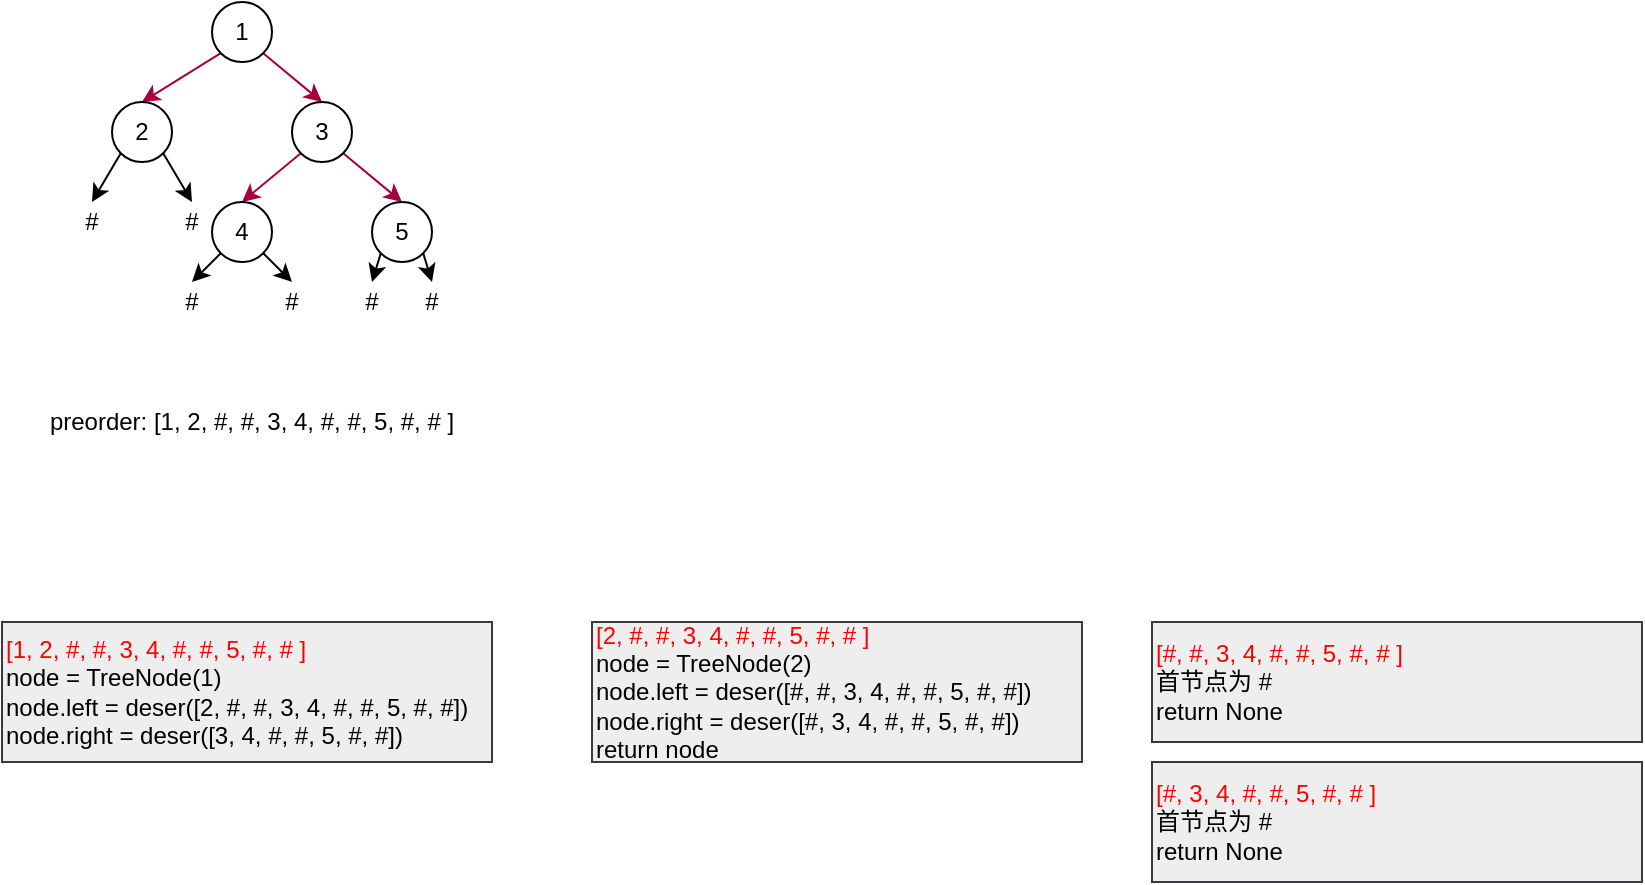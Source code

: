 <mxfile version="14.7.3" type="github">
  <diagram id="bu5lm8wExsLP5NeLCZCM" name="第 1 页">
    <mxGraphModel dx="677" dy="363" grid="1" gridSize="10" guides="1" tooltips="1" connect="1" arrows="1" fold="1" page="1" pageScale="1" pageWidth="2336" pageHeight="1654" math="0" shadow="0">
      <root>
        <mxCell id="0" />
        <mxCell id="1" parent="0" />
        <mxCell id="7SuwNwZ2lyHalRhBw8_W-7" style="rounded=0;orthogonalLoop=1;jettySize=auto;html=1;exitX=0;exitY=1;exitDx=0;exitDy=0;entryX=0.5;entryY=0;entryDx=0;entryDy=0;fillColor=#d80073;strokeColor=#A50040;" edge="1" parent="1" source="7SuwNwZ2lyHalRhBw8_W-2" target="7SuwNwZ2lyHalRhBw8_W-3">
          <mxGeometry relative="1" as="geometry" />
        </mxCell>
        <mxCell id="7SuwNwZ2lyHalRhBw8_W-8" style="rounded=0;orthogonalLoop=1;jettySize=auto;html=1;exitX=1;exitY=1;exitDx=0;exitDy=0;entryX=0.5;entryY=0;entryDx=0;entryDy=0;fillColor=#d80073;strokeColor=#A50040;" edge="1" parent="1" source="7SuwNwZ2lyHalRhBw8_W-2" target="7SuwNwZ2lyHalRhBw8_W-4">
          <mxGeometry relative="1" as="geometry" />
        </mxCell>
        <mxCell id="7SuwNwZ2lyHalRhBw8_W-2" value="1" style="ellipse;whiteSpace=wrap;html=1;aspect=fixed;" vertex="1" parent="1">
          <mxGeometry x="290" y="220" width="30" height="30" as="geometry" />
        </mxCell>
        <mxCell id="7SuwNwZ2lyHalRhBw8_W-14" style="edgeStyle=none;rounded=0;orthogonalLoop=1;jettySize=auto;html=1;exitX=0;exitY=1;exitDx=0;exitDy=0;entryX=0.5;entryY=0;entryDx=0;entryDy=0;" edge="1" parent="1" source="7SuwNwZ2lyHalRhBw8_W-3" target="7SuwNwZ2lyHalRhBw8_W-12">
          <mxGeometry relative="1" as="geometry" />
        </mxCell>
        <mxCell id="7SuwNwZ2lyHalRhBw8_W-16" style="edgeStyle=none;rounded=0;orthogonalLoop=1;jettySize=auto;html=1;exitX=1;exitY=1;exitDx=0;exitDy=0;entryX=0.5;entryY=0;entryDx=0;entryDy=0;" edge="1" parent="1" source="7SuwNwZ2lyHalRhBw8_W-3" target="7SuwNwZ2lyHalRhBw8_W-15">
          <mxGeometry relative="1" as="geometry" />
        </mxCell>
        <mxCell id="7SuwNwZ2lyHalRhBw8_W-3" value="2" style="ellipse;whiteSpace=wrap;html=1;aspect=fixed;" vertex="1" parent="1">
          <mxGeometry x="240" y="270" width="30" height="30" as="geometry" />
        </mxCell>
        <mxCell id="7SuwNwZ2lyHalRhBw8_W-9" style="rounded=0;orthogonalLoop=1;jettySize=auto;html=1;exitX=0;exitY=1;exitDx=0;exitDy=0;entryX=0.5;entryY=0;entryDx=0;entryDy=0;fillColor=#d80073;strokeColor=#A50040;" edge="1" parent="1" source="7SuwNwZ2lyHalRhBw8_W-4" target="7SuwNwZ2lyHalRhBw8_W-5">
          <mxGeometry relative="1" as="geometry" />
        </mxCell>
        <mxCell id="7SuwNwZ2lyHalRhBw8_W-10" style="rounded=0;orthogonalLoop=1;jettySize=auto;html=1;exitX=1;exitY=1;exitDx=0;exitDy=0;entryX=0.5;entryY=0;entryDx=0;entryDy=0;fillColor=#d80073;strokeColor=#A50040;" edge="1" parent="1" source="7SuwNwZ2lyHalRhBw8_W-4" target="7SuwNwZ2lyHalRhBw8_W-6">
          <mxGeometry relative="1" as="geometry" />
        </mxCell>
        <mxCell id="7SuwNwZ2lyHalRhBw8_W-4" value="3" style="ellipse;whiteSpace=wrap;html=1;aspect=fixed;" vertex="1" parent="1">
          <mxGeometry x="330" y="270" width="30" height="30" as="geometry" />
        </mxCell>
        <mxCell id="7SuwNwZ2lyHalRhBw8_W-19" style="edgeStyle=none;rounded=0;orthogonalLoop=1;jettySize=auto;html=1;exitX=0;exitY=1;exitDx=0;exitDy=0;entryX=0.5;entryY=0;entryDx=0;entryDy=0;" edge="1" parent="1" source="7SuwNwZ2lyHalRhBw8_W-5" target="7SuwNwZ2lyHalRhBw8_W-17">
          <mxGeometry relative="1" as="geometry" />
        </mxCell>
        <mxCell id="7SuwNwZ2lyHalRhBw8_W-20" style="edgeStyle=none;rounded=0;orthogonalLoop=1;jettySize=auto;html=1;exitX=1;exitY=1;exitDx=0;exitDy=0;entryX=0.5;entryY=0;entryDx=0;entryDy=0;" edge="1" parent="1" source="7SuwNwZ2lyHalRhBw8_W-5" target="7SuwNwZ2lyHalRhBw8_W-18">
          <mxGeometry relative="1" as="geometry" />
        </mxCell>
        <mxCell id="7SuwNwZ2lyHalRhBw8_W-5" value="4" style="ellipse;whiteSpace=wrap;html=1;aspect=fixed;" vertex="1" parent="1">
          <mxGeometry x="290" y="320" width="30" height="30" as="geometry" />
        </mxCell>
        <mxCell id="7SuwNwZ2lyHalRhBw8_W-23" style="edgeStyle=none;rounded=0;orthogonalLoop=1;jettySize=auto;html=1;exitX=0;exitY=1;exitDx=0;exitDy=0;entryX=0.5;entryY=0;entryDx=0;entryDy=0;" edge="1" parent="1" source="7SuwNwZ2lyHalRhBw8_W-6" target="7SuwNwZ2lyHalRhBw8_W-21">
          <mxGeometry relative="1" as="geometry" />
        </mxCell>
        <mxCell id="7SuwNwZ2lyHalRhBw8_W-24" style="edgeStyle=none;rounded=0;orthogonalLoop=1;jettySize=auto;html=1;exitX=1;exitY=1;exitDx=0;exitDy=0;entryX=0.5;entryY=0;entryDx=0;entryDy=0;" edge="1" parent="1" source="7SuwNwZ2lyHalRhBw8_W-6" target="7SuwNwZ2lyHalRhBw8_W-22">
          <mxGeometry relative="1" as="geometry" />
        </mxCell>
        <mxCell id="7SuwNwZ2lyHalRhBw8_W-6" value="5" style="ellipse;whiteSpace=wrap;html=1;aspect=fixed;" vertex="1" parent="1">
          <mxGeometry x="370" y="320" width="30" height="30" as="geometry" />
        </mxCell>
        <mxCell id="7SuwNwZ2lyHalRhBw8_W-12" value="#" style="text;html=1;strokeColor=none;fillColor=none;align=center;verticalAlign=middle;whiteSpace=wrap;rounded=0;" vertex="1" parent="1">
          <mxGeometry x="220" y="320" width="20" height="20" as="geometry" />
        </mxCell>
        <mxCell id="7SuwNwZ2lyHalRhBw8_W-15" value="#" style="text;html=1;strokeColor=none;fillColor=none;align=center;verticalAlign=middle;whiteSpace=wrap;rounded=0;" vertex="1" parent="1">
          <mxGeometry x="270" y="320" width="20" height="20" as="geometry" />
        </mxCell>
        <mxCell id="7SuwNwZ2lyHalRhBw8_W-17" value="#" style="text;html=1;strokeColor=none;fillColor=none;align=center;verticalAlign=middle;whiteSpace=wrap;rounded=0;" vertex="1" parent="1">
          <mxGeometry x="270" y="360" width="20" height="20" as="geometry" />
        </mxCell>
        <mxCell id="7SuwNwZ2lyHalRhBw8_W-18" value="#" style="text;html=1;strokeColor=none;fillColor=none;align=center;verticalAlign=middle;whiteSpace=wrap;rounded=0;" vertex="1" parent="1">
          <mxGeometry x="320" y="360" width="20" height="20" as="geometry" />
        </mxCell>
        <mxCell id="7SuwNwZ2lyHalRhBw8_W-21" value="#" style="text;html=1;strokeColor=none;fillColor=none;align=center;verticalAlign=middle;whiteSpace=wrap;rounded=0;" vertex="1" parent="1">
          <mxGeometry x="360" y="360" width="20" height="20" as="geometry" />
        </mxCell>
        <mxCell id="7SuwNwZ2lyHalRhBw8_W-22" value="#" style="text;html=1;strokeColor=none;fillColor=none;align=center;verticalAlign=middle;whiteSpace=wrap;rounded=0;" vertex="1" parent="1">
          <mxGeometry x="390" y="360" width="20" height="20" as="geometry" />
        </mxCell>
        <mxCell id="7SuwNwZ2lyHalRhBw8_W-25" value="preorder: [1, 2, #, #, 3, 4, #, #, 5, #, # ]" style="text;html=1;strokeColor=none;fillColor=none;align=center;verticalAlign=middle;whiteSpace=wrap;rounded=0;" vertex="1" parent="1">
          <mxGeometry x="190" y="420" width="240" height="20" as="geometry" />
        </mxCell>
        <mxCell id="7SuwNwZ2lyHalRhBw8_W-26" value="&lt;font color=&quot;#ff0000&quot;&gt;[1, 2, #, #, 3, 4, #, #, 5, #, # ]&lt;/font&gt;&lt;br&gt;node = TreeNode(1)&lt;br&gt;node.left = deser([2, #, #, 3, 4, #, #, 5, #, #])&lt;br&gt;node.right = deser([3, 4, #, #, 5, #, #])" style="text;html=1;strokeColor=#36393d;fillColor=#eeeeee;align=left;verticalAlign=middle;whiteSpace=wrap;rounded=0;" vertex="1" parent="1">
          <mxGeometry x="185" y="530" width="245" height="70" as="geometry" />
        </mxCell>
        <mxCell id="7SuwNwZ2lyHalRhBw8_W-27" value="&lt;font color=&quot;#ff0000&quot;&gt;[2, #, #, 3, 4, #, #, 5, #, # ]&lt;/font&gt;&lt;br&gt;node = TreeNode(2)&lt;br&gt;node.left = deser([#, #, 3, 4, #, #, 5, #, #])&lt;br&gt;node.right = deser([#, 3, 4, #, #, 5, #, #])&lt;br&gt;return node&amp;nbsp;" style="text;html=1;strokeColor=#36393d;fillColor=#eeeeee;align=left;verticalAlign=middle;whiteSpace=wrap;rounded=0;" vertex="1" parent="1">
          <mxGeometry x="480" y="530" width="245" height="70" as="geometry" />
        </mxCell>
        <mxCell id="7SuwNwZ2lyHalRhBw8_W-28" value="&lt;font color=&quot;#ff0000&quot;&gt;[#, #, 3, 4, #, #, 5, #, # ]&lt;/font&gt;&lt;br&gt;首节点为 #&amp;nbsp;&lt;br&gt;return None" style="text;html=1;strokeColor=#36393d;fillColor=#eeeeee;align=left;verticalAlign=middle;whiteSpace=wrap;rounded=0;" vertex="1" parent="1">
          <mxGeometry x="760" y="530" width="245" height="60" as="geometry" />
        </mxCell>
        <mxCell id="7SuwNwZ2lyHalRhBw8_W-30" value="&lt;font color=&quot;#ff0000&quot;&gt;[#, 3, 4, #, #, 5, #, # ]&lt;/font&gt;&lt;br&gt;首节点为 #&amp;nbsp;&lt;br&gt;return None" style="text;html=1;strokeColor=#36393d;fillColor=#eeeeee;align=left;verticalAlign=middle;whiteSpace=wrap;rounded=0;" vertex="1" parent="1">
          <mxGeometry x="760" y="600" width="245" height="60" as="geometry" />
        </mxCell>
      </root>
    </mxGraphModel>
  </diagram>
</mxfile>
